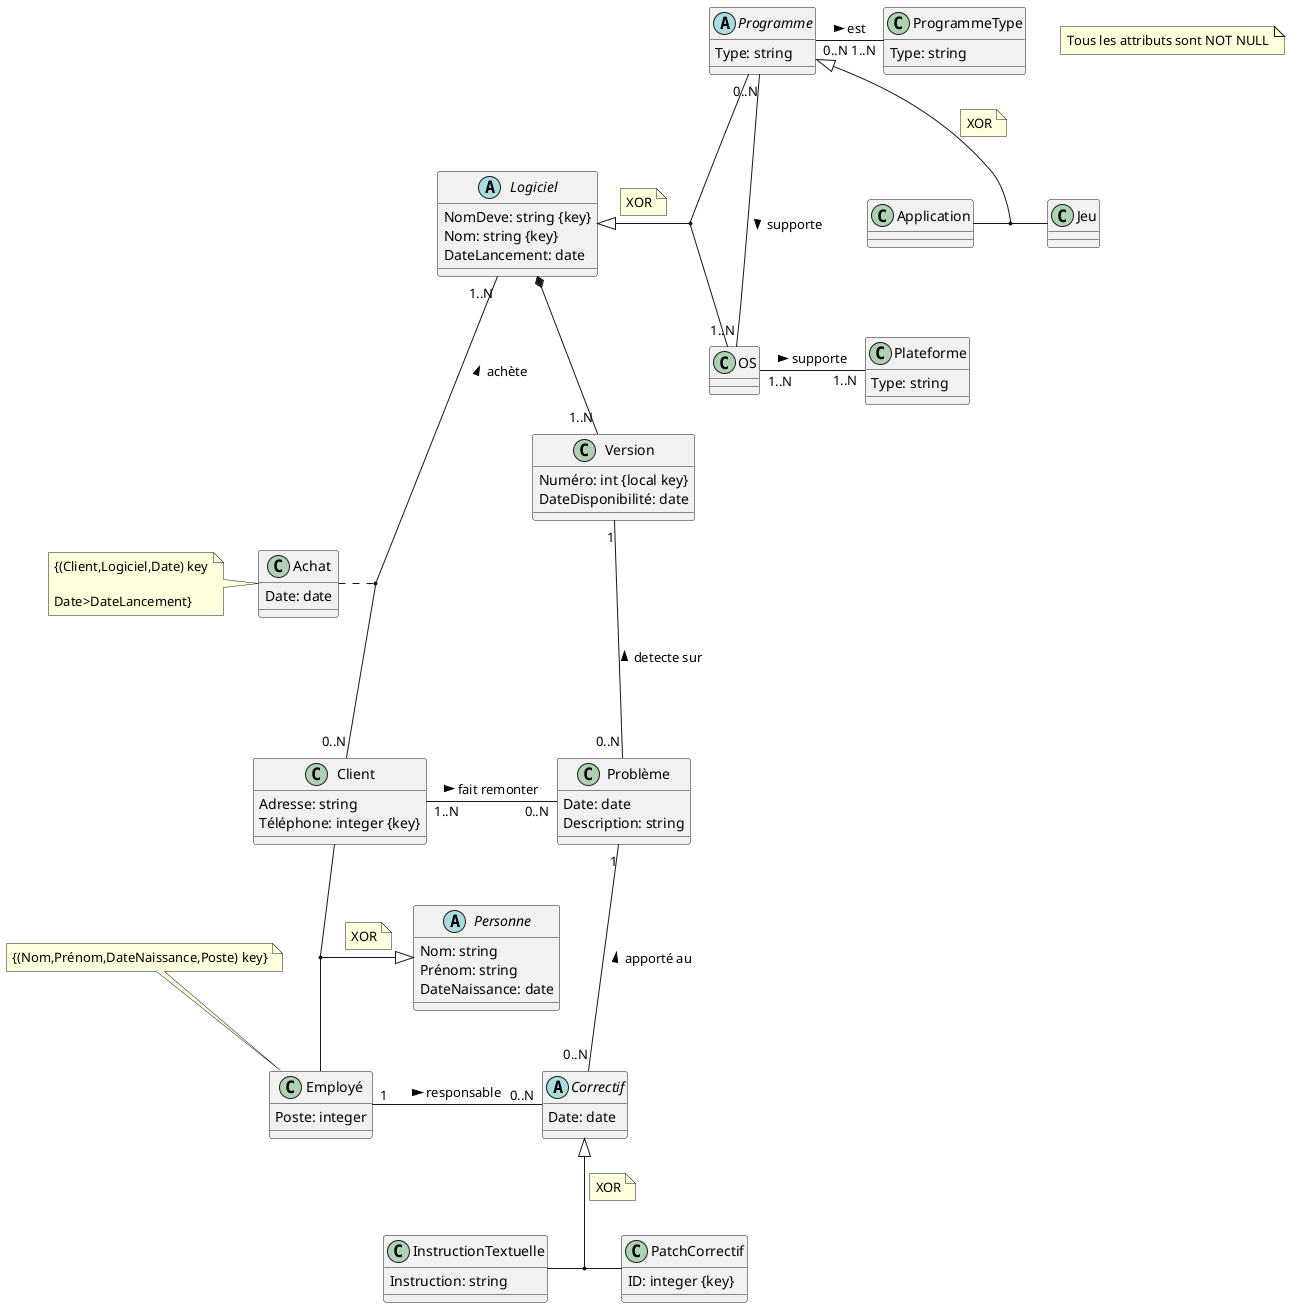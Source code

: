 @startuml
note "Tous les attributs sont NOT NULL" as N1
abstract class Logiciel{
  NomDeve: string {key}
  Nom: string {key}
  DateLancement: date
}
class Version{
  Numéro: int {local key}
  DateDisponibilité: date
}
class Problème{
  Date: date
  Description: string
}
abstract class Correctif{
  Date: date
}
class InstructionTextuelle{
  Instruction: string
}
class PatchCorrectif{
  ID: integer {key}
}
abstract class Personne{
  Nom: string
  Prénom: string
  DateNaissance: date
}
abstract class Personne
class Employé{
  Poste: integer
}
class Employé
note top: {(Nom,Prénom,DateNaissance,Poste) key}
class Client{
  Adresse: string
  Téléphone: integer {key}
}
class Achat{
  Date: date
}
class Achat
note LEFT: {(Client,Logiciel,Date) key\n\nDate>DateLancement}
class OS
abstract class Programme{
  Type: string
}
class Application
class Jeu
class Plateforme{
  Type: string
}
class ProgrammeType{
  Type: string
}

Client-- Employé
Personne <|-- (Client, Employé)
note top on link
XOR
end note
Employé "1" -"0..N" Correctif: responsable >
InstructionTextuelle - PatchCorrectif
Correctif <|-- (InstructionTextuelle,PatchCorrectif)
note right on link
XOR
end note
Client "1..N" - "0..N" Problème: fait remonter >
Problème "1" ---"0..N" Correctif: apporté au <
Version "1"---"0..N" Problème : detecte sur <
Logiciel *-- "1..N" Version
Logiciel "1..N" ---"0..N"Client : achète <
Achat..(Client,Logiciel)
Logiciel <|-- (Programme,OS)
note right on link
XOR
end note
Programme "0..N"---"1..N" OS: supporte >
OS "1..N"-"1..N" Plateforme: supporte >
Application-Jeu
Programme <|-- (Application,Jeu)
note right on link
XOR
end note
Programme "0..N" - "1..N" ProgrammeType: est >

@enduml